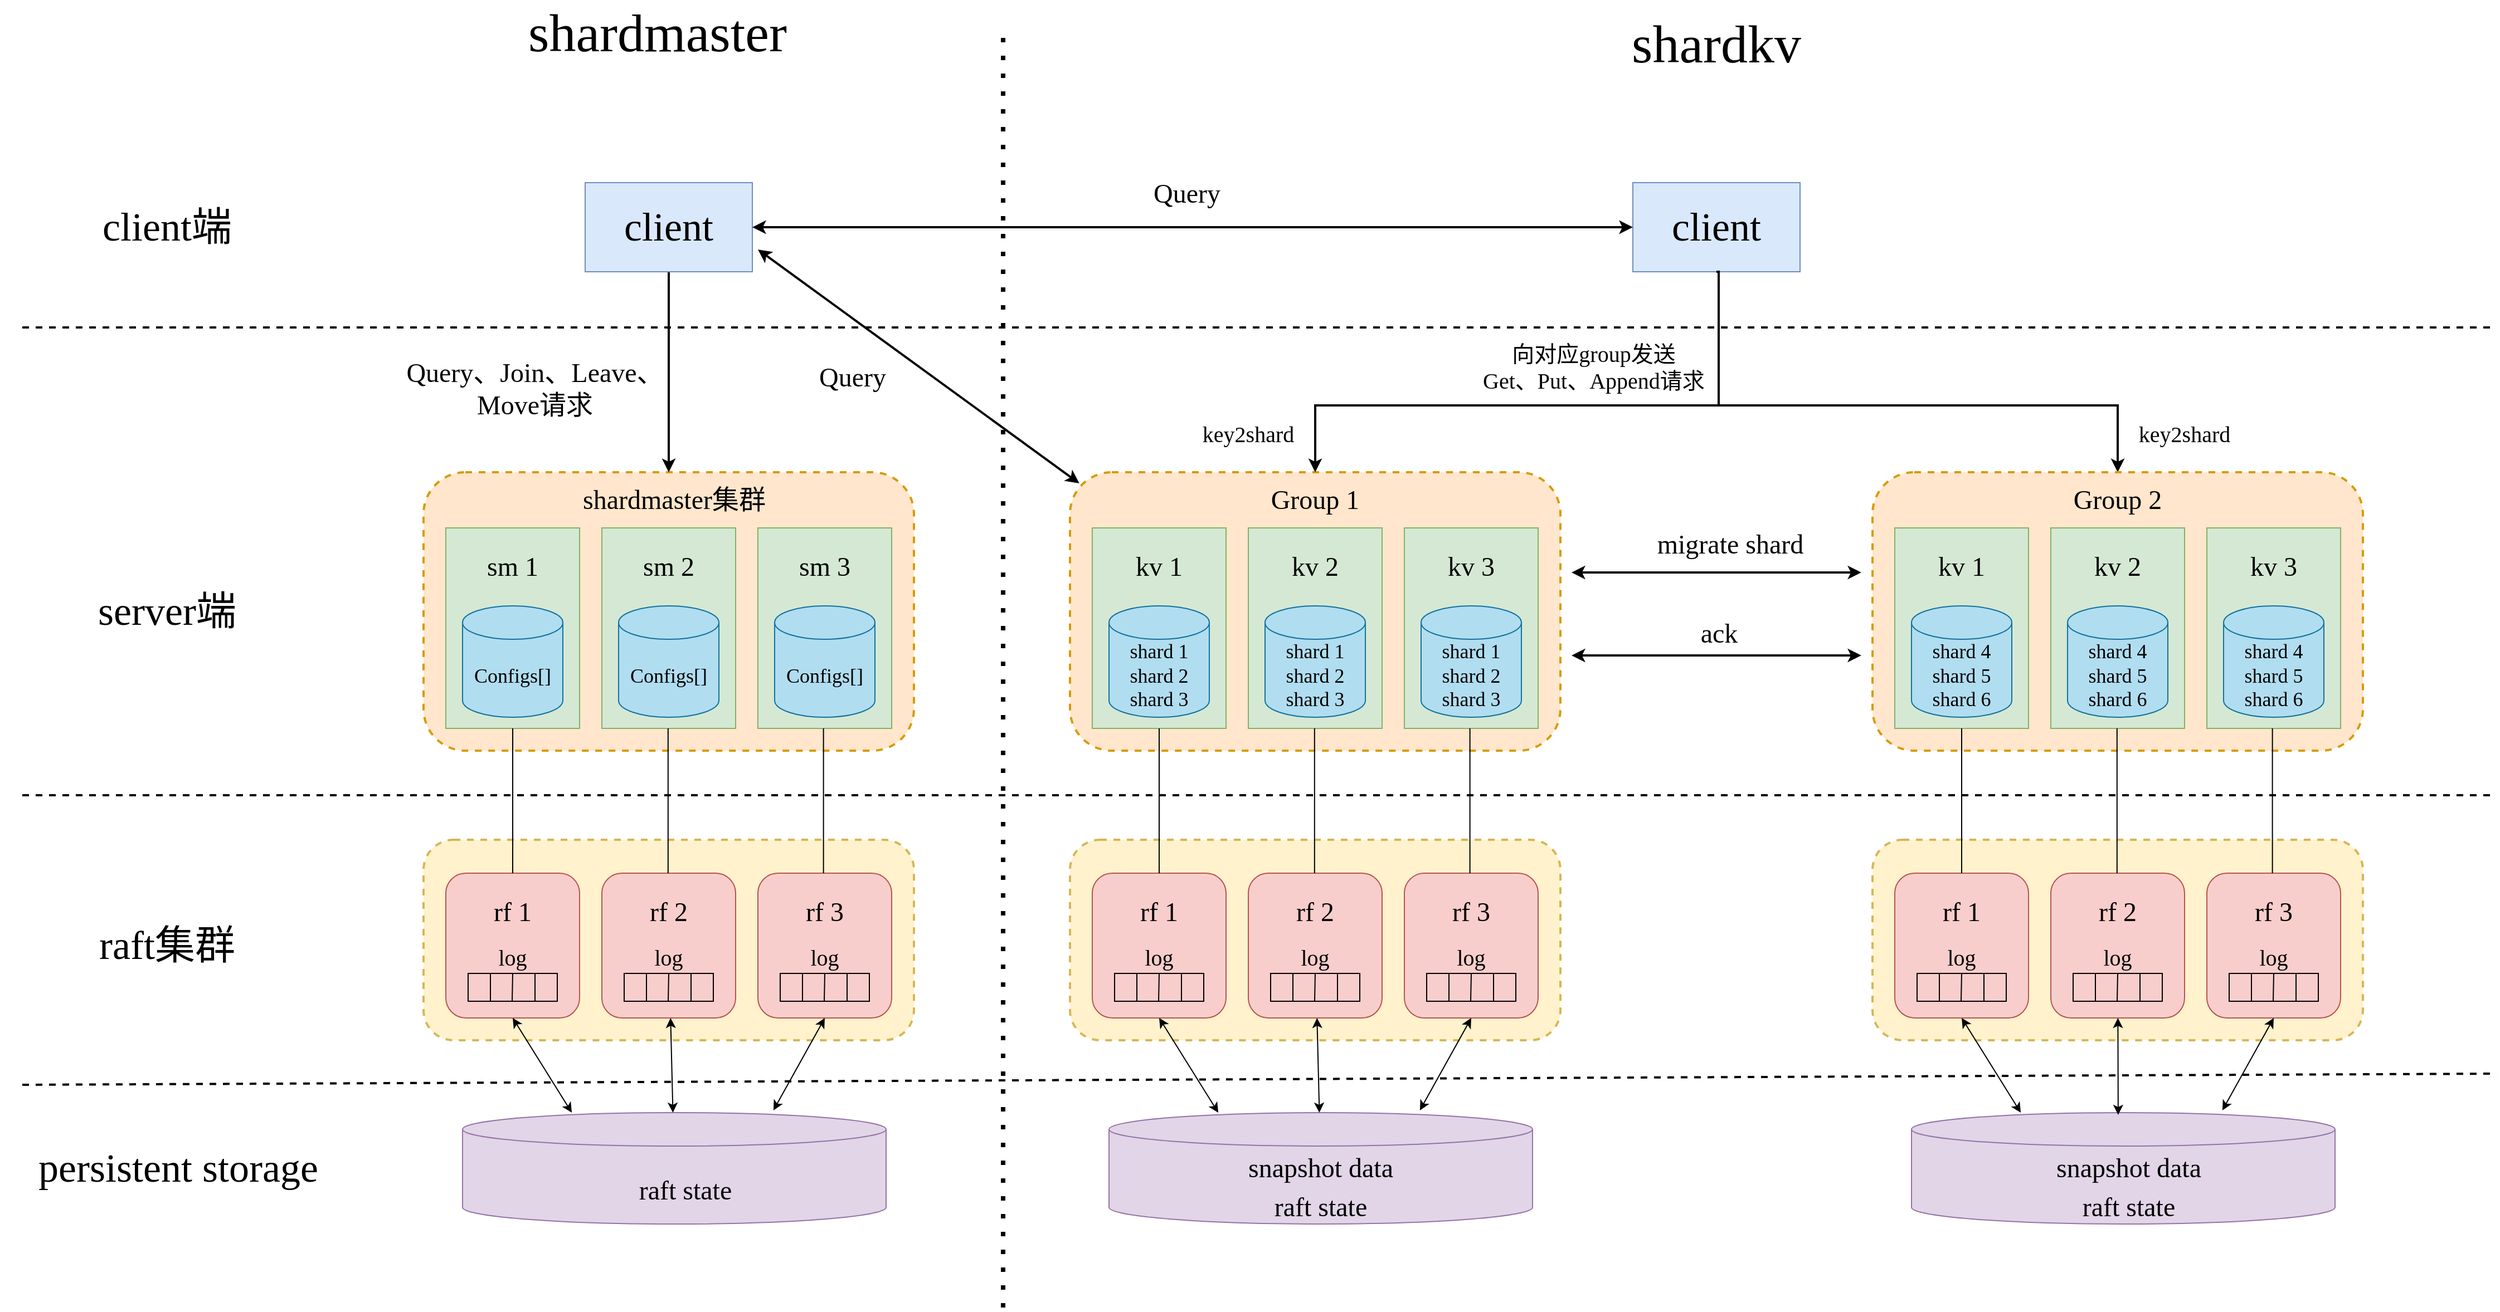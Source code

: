 <mxfile version="22.1.7" type="device">
  <diagram name="第 1 页" id="xr-zIMixerzS3jCf_s-E">
    <mxGraphModel dx="12390" dy="11388" grid="1" gridSize="10" guides="1" tooltips="1" connect="1" arrows="1" fold="1" page="1" pageScale="1" pageWidth="10000" pageHeight="10000" math="0" shadow="0">
      <root>
        <mxCell id="0" />
        <mxCell id="1" parent="0" />
        <mxCell id="4vsqX1kkfNi97HjRYbAg-137" value="" style="rounded=1;whiteSpace=wrap;html=1;fillColor=#fff2cc;strokeColor=#d6b656;dashed=1;strokeWidth=2;" vertex="1" parent="1">
          <mxGeometry x="1000" y="610" width="440" height="180" as="geometry" />
        </mxCell>
        <mxCell id="4vsqX1kkfNi97HjRYbAg-136" value="" style="rounded=1;whiteSpace=wrap;html=1;fillColor=#fff2cc;strokeColor=#d6b656;dashed=1;strokeWidth=2;" vertex="1" parent="1">
          <mxGeometry x="280" y="610" width="440" height="180" as="geometry" />
        </mxCell>
        <mxCell id="4vsqX1kkfNi97HjRYbAg-180" value="" style="rounded=1;whiteSpace=wrap;html=1;fillColor=#fff2cc;strokeColor=#d6b656;dashed=1;strokeWidth=2;" vertex="1" parent="1">
          <mxGeometry x="-300" y="610" width="440" height="180" as="geometry" />
        </mxCell>
        <mxCell id="4vsqX1kkfNi97HjRYbAg-64" value="" style="rounded=1;whiteSpace=wrap;html=1;fillColor=#f8cecc;strokeColor=#b85450;" vertex="1" parent="1">
          <mxGeometry x="300" y="640" width="120" height="130" as="geometry" />
        </mxCell>
        <mxCell id="4vsqX1kkfNi97HjRYbAg-13" value="" style="rounded=1;whiteSpace=wrap;html=1;fillColor=#ffe6cc;strokeColor=#d79b00;dashed=1;strokeWidth=2;" vertex="1" parent="1">
          <mxGeometry x="280" y="280" width="440" height="250" as="geometry" />
        </mxCell>
        <mxCell id="4vsqX1kkfNi97HjRYbAg-48" style="edgeStyle=orthogonalEdgeStyle;rounded=0;orthogonalLoop=1;jettySize=auto;html=1;exitX=0.5;exitY=1;exitDx=0;exitDy=0;entryX=0.5;entryY=0;entryDx=0;entryDy=0;strokeWidth=2;" edge="1" parent="1" source="4vsqX1kkfNi97HjRYbAg-1" target="4vsqX1kkfNi97HjRYbAg-36">
          <mxGeometry relative="1" as="geometry">
            <Array as="points">
              <mxPoint x="862" y="220" />
              <mxPoint x="1220" y="220" />
            </Array>
          </mxGeometry>
        </mxCell>
        <mxCell id="4vsqX1kkfNi97HjRYbAg-1" value="&lt;font style=&quot;font-size: 36px;&quot; face=&quot;Comic Sans MS&quot;&gt;client&lt;/font&gt;" style="rounded=0;whiteSpace=wrap;html=1;fillColor=#dae8fc;strokeColor=#6c8ebf;" vertex="1" parent="1">
          <mxGeometry x="785" y="20" width="150" height="80" as="geometry" />
        </mxCell>
        <mxCell id="4vsqX1kkfNi97HjRYbAg-2" value="" style="rounded=0;whiteSpace=wrap;html=1;fillColor=#d5e8d4;strokeColor=#82b366;" vertex="1" parent="1">
          <mxGeometry x="300" y="330" width="120" height="180" as="geometry" />
        </mxCell>
        <mxCell id="4vsqX1kkfNi97HjRYbAg-3" value="&lt;font style=&quot;font-size: 24px;&quot; face=&quot;Comic Sans MS&quot;&gt;Group 1&lt;/font&gt;" style="text;html=1;strokeColor=none;fillColor=none;align=center;verticalAlign=middle;whiteSpace=wrap;rounded=0;" vertex="1" parent="1">
          <mxGeometry x="450" y="290" width="100" height="30" as="geometry" />
        </mxCell>
        <mxCell id="4vsqX1kkfNi97HjRYbAg-4" value="&lt;font style=&quot;font-size: 24px;&quot; face=&quot;Comic Sans MS&quot;&gt;kv 1&lt;/font&gt;" style="text;html=1;strokeColor=none;fillColor=none;align=center;verticalAlign=middle;whiteSpace=wrap;rounded=0;" vertex="1" parent="1">
          <mxGeometry x="320" y="350" width="80" height="30" as="geometry" />
        </mxCell>
        <mxCell id="4vsqX1kkfNi97HjRYbAg-6" value="&lt;font style=&quot;font-size: 18px;&quot; face=&quot;Comic Sans MS&quot;&gt;shard 1&lt;br&gt;shard 2&lt;br&gt;shard 3&lt;/font&gt;" style="shape=cylinder3;whiteSpace=wrap;html=1;boundedLbl=1;backgroundOutline=1;size=15;fillColor=#b1ddf0;strokeColor=#10739e;" vertex="1" parent="1">
          <mxGeometry x="315" y="400" width="90" height="100" as="geometry" />
        </mxCell>
        <mxCell id="4vsqX1kkfNi97HjRYbAg-7" value="" style="rounded=0;whiteSpace=wrap;html=1;fillColor=#d5e8d4;strokeColor=#82b366;" vertex="1" parent="1">
          <mxGeometry x="440" y="330" width="120" height="180" as="geometry" />
        </mxCell>
        <mxCell id="4vsqX1kkfNi97HjRYbAg-8" value="&lt;font style=&quot;font-size: 24px;&quot; face=&quot;Comic Sans MS&quot;&gt;kv 2&lt;/font&gt;" style="text;html=1;strokeColor=none;fillColor=none;align=center;verticalAlign=middle;whiteSpace=wrap;rounded=0;" vertex="1" parent="1">
          <mxGeometry x="460" y="350" width="80" height="30" as="geometry" />
        </mxCell>
        <mxCell id="4vsqX1kkfNi97HjRYbAg-9" value="&lt;font style=&quot;font-size: 18px;&quot; face=&quot;Comic Sans MS&quot;&gt;shard 1&lt;br&gt;shard 2&lt;br&gt;shard 3&lt;/font&gt;" style="shape=cylinder3;whiteSpace=wrap;html=1;boundedLbl=1;backgroundOutline=1;size=15;fillColor=#b1ddf0;strokeColor=#10739e;" vertex="1" parent="1">
          <mxGeometry x="455" y="400" width="90" height="100" as="geometry" />
        </mxCell>
        <mxCell id="4vsqX1kkfNi97HjRYbAg-10" value="" style="rounded=0;whiteSpace=wrap;html=1;fillColor=#d5e8d4;strokeColor=#82b366;" vertex="1" parent="1">
          <mxGeometry x="580" y="330" width="120" height="180" as="geometry" />
        </mxCell>
        <mxCell id="4vsqX1kkfNi97HjRYbAg-11" value="&lt;font style=&quot;font-size: 24px;&quot; face=&quot;Comic Sans MS&quot;&gt;kv 3&lt;/font&gt;" style="text;html=1;strokeColor=none;fillColor=none;align=center;verticalAlign=middle;whiteSpace=wrap;rounded=0;" vertex="1" parent="1">
          <mxGeometry x="600" y="350" width="80" height="30" as="geometry" />
        </mxCell>
        <mxCell id="4vsqX1kkfNi97HjRYbAg-12" value="&lt;font style=&quot;font-size: 18px;&quot; face=&quot;Comic Sans MS&quot;&gt;shard 1&lt;br&gt;shard 2&lt;br&gt;shard 3&lt;/font&gt;" style="shape=cylinder3;whiteSpace=wrap;html=1;boundedLbl=1;backgroundOutline=1;size=15;fillColor=#b1ddf0;strokeColor=#10739e;" vertex="1" parent="1">
          <mxGeometry x="595" y="400" width="90" height="100" as="geometry" />
        </mxCell>
        <mxCell id="4vsqX1kkfNi97HjRYbAg-36" value="" style="rounded=1;whiteSpace=wrap;html=1;fillColor=#ffe6cc;strokeWidth=2;dashed=1;strokeColor=#d79b00;" vertex="1" parent="1">
          <mxGeometry x="1000" y="280" width="440" height="250" as="geometry" />
        </mxCell>
        <mxCell id="4vsqX1kkfNi97HjRYbAg-37" value="" style="rounded=0;whiteSpace=wrap;html=1;fillColor=#d5e8d4;strokeColor=#82b366;" vertex="1" parent="1">
          <mxGeometry x="1020" y="330" width="120" height="180" as="geometry" />
        </mxCell>
        <mxCell id="4vsqX1kkfNi97HjRYbAg-38" value="&lt;font style=&quot;font-size: 24px;&quot; face=&quot;Comic Sans MS&quot;&gt;Group 2&lt;/font&gt;" style="text;html=1;strokeColor=none;fillColor=none;align=center;verticalAlign=middle;whiteSpace=wrap;rounded=0;" vertex="1" parent="1">
          <mxGeometry x="1175" y="290" width="90" height="30" as="geometry" />
        </mxCell>
        <mxCell id="4vsqX1kkfNi97HjRYbAg-39" value="&lt;font style=&quot;font-size: 24px;&quot; face=&quot;Comic Sans MS&quot;&gt;kv 1&lt;/font&gt;" style="text;html=1;strokeColor=none;fillColor=none;align=center;verticalAlign=middle;whiteSpace=wrap;rounded=0;" vertex="1" parent="1">
          <mxGeometry x="1040" y="350" width="80" height="30" as="geometry" />
        </mxCell>
        <mxCell id="4vsqX1kkfNi97HjRYbAg-40" value="&lt;font style=&quot;font-size: 18px;&quot; face=&quot;Comic Sans MS&quot;&gt;shard 4&lt;br&gt;shard 5&lt;br&gt;shard 6&lt;/font&gt;" style="shape=cylinder3;whiteSpace=wrap;html=1;boundedLbl=1;backgroundOutline=1;size=15;fillColor=#b1ddf0;strokeColor=#10739e;" vertex="1" parent="1">
          <mxGeometry x="1035" y="400" width="90" height="100" as="geometry" />
        </mxCell>
        <mxCell id="4vsqX1kkfNi97HjRYbAg-41" value="" style="rounded=0;whiteSpace=wrap;html=1;fillColor=#d5e8d4;strokeColor=#82b366;" vertex="1" parent="1">
          <mxGeometry x="1160" y="330" width="120" height="180" as="geometry" />
        </mxCell>
        <mxCell id="4vsqX1kkfNi97HjRYbAg-42" value="&lt;font style=&quot;font-size: 24px;&quot; face=&quot;Comic Sans MS&quot;&gt;kv 2&lt;/font&gt;" style="text;html=1;strokeColor=none;fillColor=none;align=center;verticalAlign=middle;whiteSpace=wrap;rounded=0;" vertex="1" parent="1">
          <mxGeometry x="1180" y="350" width="80" height="30" as="geometry" />
        </mxCell>
        <mxCell id="4vsqX1kkfNi97HjRYbAg-43" value="&lt;font style=&quot;font-size: 18px;&quot; face=&quot;Comic Sans MS&quot;&gt;shard 4&lt;br&gt;shard 5&lt;br&gt;shard 6&lt;/font&gt;" style="shape=cylinder3;whiteSpace=wrap;html=1;boundedLbl=1;backgroundOutline=1;size=15;fillColor=#b1ddf0;strokeColor=#10739e;" vertex="1" parent="1">
          <mxGeometry x="1175" y="400" width="90" height="100" as="geometry" />
        </mxCell>
        <mxCell id="4vsqX1kkfNi97HjRYbAg-44" value="" style="rounded=0;whiteSpace=wrap;html=1;fillColor=#d5e8d4;strokeColor=#82b366;" vertex="1" parent="1">
          <mxGeometry x="1300" y="330" width="120" height="180" as="geometry" />
        </mxCell>
        <mxCell id="4vsqX1kkfNi97HjRYbAg-45" value="&lt;font style=&quot;font-size: 24px;&quot; face=&quot;Comic Sans MS&quot;&gt;kv 3&lt;/font&gt;" style="text;html=1;strokeColor=none;fillColor=none;align=center;verticalAlign=middle;whiteSpace=wrap;rounded=0;" vertex="1" parent="1">
          <mxGeometry x="1320" y="350" width="80" height="30" as="geometry" />
        </mxCell>
        <mxCell id="4vsqX1kkfNi97HjRYbAg-46" value="&lt;font style=&quot;font-size: 18px;&quot; face=&quot;Comic Sans MS&quot;&gt;shard 4&lt;br&gt;shard 5&lt;br&gt;shard 6&lt;/font&gt;" style="shape=cylinder3;whiteSpace=wrap;html=1;boundedLbl=1;backgroundOutline=1;size=15;fillColor=#b1ddf0;strokeColor=#10739e;" vertex="1" parent="1">
          <mxGeometry x="1315" y="400" width="90" height="100" as="geometry" />
        </mxCell>
        <mxCell id="4vsqX1kkfNi97HjRYbAg-47" value="" style="endArrow=classic;html=1;rounded=0;strokeWidth=2;exitX=0.5;exitY=1;exitDx=0;exitDy=0;entryX=0.5;entryY=0;entryDx=0;entryDy=0;edgeStyle=orthogonalEdgeStyle;" edge="1" parent="1" source="4vsqX1kkfNi97HjRYbAg-1" target="4vsqX1kkfNi97HjRYbAg-13">
          <mxGeometry width="50" height="50" relative="1" as="geometry">
            <mxPoint x="400" y="50" as="sourcePoint" />
            <mxPoint x="450" as="targetPoint" />
            <Array as="points">
              <mxPoint x="862" y="220" />
              <mxPoint x="500" y="220" />
            </Array>
          </mxGeometry>
        </mxCell>
        <mxCell id="4vsqX1kkfNi97HjRYbAg-49" value="&lt;font style=&quot;font-size: 20px;&quot; face=&quot;Comic Sans MS&quot;&gt;key2shard&lt;/font&gt;" style="text;html=1;strokeColor=none;fillColor=none;align=center;verticalAlign=middle;whiteSpace=wrap;rounded=0;" vertex="1" parent="1">
          <mxGeometry x="400" y="230" width="80" height="30" as="geometry" />
        </mxCell>
        <mxCell id="4vsqX1kkfNi97HjRYbAg-50" value="&lt;font style=&quot;font-size: 20px;&quot; face=&quot;Comic Sans MS&quot;&gt;key2shard&lt;/font&gt;" style="text;html=1;strokeColor=none;fillColor=none;align=center;verticalAlign=middle;whiteSpace=wrap;rounded=0;" vertex="1" parent="1">
          <mxGeometry x="1240" y="230" width="80" height="30" as="geometry" />
        </mxCell>
        <mxCell id="4vsqX1kkfNi97HjRYbAg-51" value="&lt;font face=&quot;Comic Sans MS&quot;&gt;&lt;span style=&quot;font-size: 20px;&quot;&gt;向对应group发送&lt;br&gt;Get、Put、Append请求&lt;/span&gt;&lt;/font&gt;" style="text;html=1;strokeColor=none;fillColor=none;align=center;verticalAlign=middle;whiteSpace=wrap;rounded=0;" vertex="1" parent="1">
          <mxGeometry x="640" y="170" width="220" height="30" as="geometry" />
        </mxCell>
        <mxCell id="4vsqX1kkfNi97HjRYbAg-52" value="" style="endArrow=classic;startArrow=classic;html=1;rounded=0;strokeWidth=2;" edge="1" parent="1">
          <mxGeometry width="50" height="50" relative="1" as="geometry">
            <mxPoint x="730" y="370" as="sourcePoint" />
            <mxPoint x="990" y="370" as="targetPoint" />
          </mxGeometry>
        </mxCell>
        <mxCell id="4vsqX1kkfNi97HjRYbAg-53" value="" style="endArrow=classic;startArrow=classic;html=1;rounded=0;strokeWidth=2;" edge="1" parent="1">
          <mxGeometry width="50" height="50" relative="1" as="geometry">
            <mxPoint x="730" y="444.5" as="sourcePoint" />
            <mxPoint x="990" y="444.5" as="targetPoint" />
          </mxGeometry>
        </mxCell>
        <mxCell id="4vsqX1kkfNi97HjRYbAg-55" value="&lt;font style=&quot;font-size: 24px;&quot; face=&quot;Comic Sans MS&quot;&gt;migrate shard&lt;/font&gt;" style="text;html=1;strokeColor=none;fillColor=none;align=center;verticalAlign=middle;whiteSpace=wrap;rounded=0;" vertex="1" parent="1">
          <mxGeometry x="790" y="330" width="165" height="30" as="geometry" />
        </mxCell>
        <mxCell id="4vsqX1kkfNi97HjRYbAg-56" value="&lt;font style=&quot;font-size: 24px;&quot; face=&quot;Comic Sans MS&quot;&gt;ack&lt;/font&gt;" style="text;html=1;strokeColor=none;fillColor=none;align=center;verticalAlign=middle;whiteSpace=wrap;rounded=0;" vertex="1" parent="1">
          <mxGeometry x="790" y="410" width="145" height="30" as="geometry" />
        </mxCell>
        <mxCell id="4vsqX1kkfNi97HjRYbAg-58" value="" style="endArrow=none;dashed=1;html=1;rounded=0;strokeWidth=2;" edge="1" parent="1">
          <mxGeometry width="50" height="50" relative="1" as="geometry">
            <mxPoint x="-660" y="570" as="sourcePoint" />
            <mxPoint x="1560" y="570" as="targetPoint" />
          </mxGeometry>
        </mxCell>
        <mxCell id="4vsqX1kkfNi97HjRYbAg-59" value="" style="endArrow=none;html=1;rounded=0;entryX=0.5;entryY=1;entryDx=0;entryDy=0;exitX=0.5;exitY=0;exitDx=0;exitDy=0;" edge="1" parent="1" source="4vsqX1kkfNi97HjRYbAg-64" target="4vsqX1kkfNi97HjRYbAg-2">
          <mxGeometry width="50" height="50" relative="1" as="geometry">
            <mxPoint x="360" y="640" as="sourcePoint" />
            <mxPoint x="500" y="820" as="targetPoint" />
          </mxGeometry>
        </mxCell>
        <mxCell id="4vsqX1kkfNi97HjRYbAg-61" value="&lt;font style=&quot;font-size: 24px;&quot; face=&quot;Comic Sans MS&quot;&gt;rf 1&lt;/font&gt;" style="text;html=1;strokeColor=none;fillColor=none;align=center;verticalAlign=middle;whiteSpace=wrap;rounded=0;" vertex="1" parent="1">
          <mxGeometry x="320" y="660" width="80" height="30" as="geometry" />
        </mxCell>
        <mxCell id="4vsqX1kkfNi97HjRYbAg-62" value="" style="shape=cylinder3;whiteSpace=wrap;html=1;boundedLbl=1;backgroundOutline=1;size=15;fillColor=#e1d5e7;strokeColor=#9673a6;" vertex="1" parent="1">
          <mxGeometry x="315" y="855" width="380" height="100" as="geometry" />
        </mxCell>
        <mxCell id="4vsqX1kkfNi97HjRYbAg-66" value="" style="rounded=0;whiteSpace=wrap;html=1;fillColor=none;" vertex="1" parent="1">
          <mxGeometry x="320" y="730" width="80" height="25" as="geometry" />
        </mxCell>
        <mxCell id="4vsqX1kkfNi97HjRYbAg-67" value="" style="rounded=1;whiteSpace=wrap;html=1;fillColor=#f8cecc;strokeColor=#b85450;" vertex="1" parent="1">
          <mxGeometry x="440" y="640" width="120" height="130" as="geometry" />
        </mxCell>
        <mxCell id="4vsqX1kkfNi97HjRYbAg-68" value="&lt;font style=&quot;font-size: 24px;&quot; face=&quot;Comic Sans MS&quot;&gt;rf 2&lt;/font&gt;" style="text;html=1;strokeColor=none;fillColor=none;align=center;verticalAlign=middle;whiteSpace=wrap;rounded=0;" vertex="1" parent="1">
          <mxGeometry x="460" y="660" width="80" height="30" as="geometry" />
        </mxCell>
        <mxCell id="4vsqX1kkfNi97HjRYbAg-70" value="" style="rounded=1;whiteSpace=wrap;html=1;fillColor=#f8cecc;strokeColor=#b85450;" vertex="1" parent="1">
          <mxGeometry x="580" y="640" width="120" height="130" as="geometry" />
        </mxCell>
        <mxCell id="4vsqX1kkfNi97HjRYbAg-71" value="&lt;font style=&quot;font-size: 24px;&quot; face=&quot;Comic Sans MS&quot;&gt;rf 3&lt;/font&gt;" style="text;html=1;strokeColor=none;fillColor=none;align=center;verticalAlign=middle;whiteSpace=wrap;rounded=0;" vertex="1" parent="1">
          <mxGeometry x="600" y="660" width="80" height="30" as="geometry" />
        </mxCell>
        <mxCell id="4vsqX1kkfNi97HjRYbAg-77" value="" style="endArrow=none;html=1;rounded=0;entryX=0.5;entryY=1;entryDx=0;entryDy=0;exitX=0.5;exitY=0;exitDx=0;exitDy=0;" edge="1" parent="1">
          <mxGeometry width="50" height="50" relative="1" as="geometry">
            <mxPoint x="499.41" y="640" as="sourcePoint" />
            <mxPoint x="499.41" y="510" as="targetPoint" />
          </mxGeometry>
        </mxCell>
        <mxCell id="4vsqX1kkfNi97HjRYbAg-78" value="" style="endArrow=none;html=1;rounded=0;entryX=0.5;entryY=1;entryDx=0;entryDy=0;exitX=0.5;exitY=0;exitDx=0;exitDy=0;" edge="1" parent="1">
          <mxGeometry width="50" height="50" relative="1" as="geometry">
            <mxPoint x="638.82" y="640" as="sourcePoint" />
            <mxPoint x="638.82" y="510" as="targetPoint" />
          </mxGeometry>
        </mxCell>
        <mxCell id="4vsqX1kkfNi97HjRYbAg-79" value="" style="endArrow=none;html=1;rounded=0;entryX=0.25;entryY=0;entryDx=0;entryDy=0;exitX=0.25;exitY=1;exitDx=0;exitDy=0;" edge="1" parent="1" source="4vsqX1kkfNi97HjRYbAg-66" target="4vsqX1kkfNi97HjRYbAg-66">
          <mxGeometry width="50" height="50" relative="1" as="geometry">
            <mxPoint x="170" y="730" as="sourcePoint" />
            <mxPoint x="220" y="680" as="targetPoint" />
          </mxGeometry>
        </mxCell>
        <mxCell id="4vsqX1kkfNi97HjRYbAg-80" value="" style="endArrow=none;html=1;rounded=0;exitX=0.25;exitY=1;exitDx=0;exitDy=0;" edge="1" parent="1">
          <mxGeometry width="50" height="50" relative="1" as="geometry">
            <mxPoint x="359.5" y="755" as="sourcePoint" />
            <mxPoint x="360" y="730" as="targetPoint" />
          </mxGeometry>
        </mxCell>
        <mxCell id="4vsqX1kkfNi97HjRYbAg-81" value="" style="endArrow=none;html=1;rounded=0;entryX=0.75;entryY=0;entryDx=0;entryDy=0;exitX=0.75;exitY=1;exitDx=0;exitDy=0;" edge="1" parent="1" source="4vsqX1kkfNi97HjRYbAg-66" target="4vsqX1kkfNi97HjRYbAg-66">
          <mxGeometry width="50" height="50" relative="1" as="geometry">
            <mxPoint x="360" y="775" as="sourcePoint" />
            <mxPoint x="360" y="725" as="targetPoint" />
          </mxGeometry>
        </mxCell>
        <mxCell id="4vsqX1kkfNi97HjRYbAg-86" value="&lt;font style=&quot;font-size: 20px;&quot; face=&quot;Comic Sans MS&quot;&gt;log&lt;/font&gt;" style="text;html=1;strokeColor=none;fillColor=none;align=center;verticalAlign=middle;whiteSpace=wrap;rounded=0;" vertex="1" parent="1">
          <mxGeometry x="320" y="700" width="80" height="30" as="geometry" />
        </mxCell>
        <mxCell id="4vsqX1kkfNi97HjRYbAg-87" value="" style="rounded=0;whiteSpace=wrap;html=1;fillColor=none;" vertex="1" parent="1">
          <mxGeometry x="460" y="730" width="80" height="25" as="geometry" />
        </mxCell>
        <mxCell id="4vsqX1kkfNi97HjRYbAg-88" value="" style="endArrow=none;html=1;rounded=0;entryX=0.25;entryY=0;entryDx=0;entryDy=0;exitX=0.25;exitY=1;exitDx=0;exitDy=0;" edge="1" parent="1" source="4vsqX1kkfNi97HjRYbAg-87" target="4vsqX1kkfNi97HjRYbAg-87">
          <mxGeometry width="50" height="50" relative="1" as="geometry">
            <mxPoint x="310" y="730" as="sourcePoint" />
            <mxPoint x="360" y="680" as="targetPoint" />
          </mxGeometry>
        </mxCell>
        <mxCell id="4vsqX1kkfNi97HjRYbAg-89" value="" style="endArrow=none;html=1;rounded=0;exitX=0.25;exitY=1;exitDx=0;exitDy=0;" edge="1" parent="1">
          <mxGeometry width="50" height="50" relative="1" as="geometry">
            <mxPoint x="499.5" y="755" as="sourcePoint" />
            <mxPoint x="500" y="730" as="targetPoint" />
          </mxGeometry>
        </mxCell>
        <mxCell id="4vsqX1kkfNi97HjRYbAg-90" value="" style="endArrow=none;html=1;rounded=0;entryX=0.75;entryY=0;entryDx=0;entryDy=0;exitX=0.75;exitY=1;exitDx=0;exitDy=0;" edge="1" parent="1" source="4vsqX1kkfNi97HjRYbAg-87" target="4vsqX1kkfNi97HjRYbAg-87">
          <mxGeometry width="50" height="50" relative="1" as="geometry">
            <mxPoint x="500" y="775" as="sourcePoint" />
            <mxPoint x="500" y="725" as="targetPoint" />
          </mxGeometry>
        </mxCell>
        <mxCell id="4vsqX1kkfNi97HjRYbAg-91" value="&lt;font style=&quot;font-size: 20px;&quot; face=&quot;Comic Sans MS&quot;&gt;log&lt;/font&gt;" style="text;html=1;strokeColor=none;fillColor=none;align=center;verticalAlign=middle;whiteSpace=wrap;rounded=0;" vertex="1" parent="1">
          <mxGeometry x="460" y="700" width="80" height="30" as="geometry" />
        </mxCell>
        <mxCell id="4vsqX1kkfNi97HjRYbAg-92" value="" style="rounded=0;whiteSpace=wrap;html=1;fillColor=none;" vertex="1" parent="1">
          <mxGeometry x="600" y="730" width="80" height="25" as="geometry" />
        </mxCell>
        <mxCell id="4vsqX1kkfNi97HjRYbAg-93" value="" style="endArrow=none;html=1;rounded=0;entryX=0.25;entryY=0;entryDx=0;entryDy=0;exitX=0.25;exitY=1;exitDx=0;exitDy=0;" edge="1" parent="1" source="4vsqX1kkfNi97HjRYbAg-92" target="4vsqX1kkfNi97HjRYbAg-92">
          <mxGeometry width="50" height="50" relative="1" as="geometry">
            <mxPoint x="450" y="730" as="sourcePoint" />
            <mxPoint x="500" y="680" as="targetPoint" />
          </mxGeometry>
        </mxCell>
        <mxCell id="4vsqX1kkfNi97HjRYbAg-94" value="" style="endArrow=none;html=1;rounded=0;exitX=0.25;exitY=1;exitDx=0;exitDy=0;" edge="1" parent="1">
          <mxGeometry width="50" height="50" relative="1" as="geometry">
            <mxPoint x="639.5" y="755" as="sourcePoint" />
            <mxPoint x="640" y="730" as="targetPoint" />
          </mxGeometry>
        </mxCell>
        <mxCell id="4vsqX1kkfNi97HjRYbAg-95" value="" style="endArrow=none;html=1;rounded=0;entryX=0.75;entryY=0;entryDx=0;entryDy=0;exitX=0.75;exitY=1;exitDx=0;exitDy=0;" edge="1" parent="1" source="4vsqX1kkfNi97HjRYbAg-92" target="4vsqX1kkfNi97HjRYbAg-92">
          <mxGeometry width="50" height="50" relative="1" as="geometry">
            <mxPoint x="640" y="775" as="sourcePoint" />
            <mxPoint x="640" y="725" as="targetPoint" />
          </mxGeometry>
        </mxCell>
        <mxCell id="4vsqX1kkfNi97HjRYbAg-96" value="&lt;font style=&quot;font-size: 20px;&quot; face=&quot;Comic Sans MS&quot;&gt;log&lt;/font&gt;" style="text;html=1;strokeColor=none;fillColor=none;align=center;verticalAlign=middle;whiteSpace=wrap;rounded=0;" vertex="1" parent="1">
          <mxGeometry x="600" y="700" width="80" height="30" as="geometry" />
        </mxCell>
        <mxCell id="4vsqX1kkfNi97HjRYbAg-97" value="&lt;font face=&quot;Comic Sans MS&quot;&gt;&lt;span style=&quot;font-size: 24px;&quot;&gt;snapshot data&lt;/span&gt;&lt;/font&gt;" style="text;html=1;strokeColor=none;fillColor=none;align=center;verticalAlign=middle;whiteSpace=wrap;rounded=0;" vertex="1" parent="1">
          <mxGeometry x="425" y="890" width="160" height="30" as="geometry" />
        </mxCell>
        <mxCell id="4vsqX1kkfNi97HjRYbAg-98" value="&lt;font face=&quot;Comic Sans MS&quot;&gt;&lt;span style=&quot;font-size: 24px;&quot;&gt;raft state&lt;br&gt;&lt;/span&gt;&lt;/font&gt;" style="text;html=1;strokeColor=none;fillColor=none;align=center;verticalAlign=middle;whiteSpace=wrap;rounded=0;" vertex="1" parent="1">
          <mxGeometry x="425" y="925" width="160" height="30" as="geometry" />
        </mxCell>
        <mxCell id="4vsqX1kkfNi97HjRYbAg-99" value="" style="endArrow=classic;startArrow=classic;html=1;rounded=0;exitX=0.258;exitY=0;exitDx=0;exitDy=0;exitPerimeter=0;entryX=0.5;entryY=1;entryDx=0;entryDy=0;" edge="1" parent="1" source="4vsqX1kkfNi97HjRYbAg-62" target="4vsqX1kkfNi97HjRYbAg-64">
          <mxGeometry width="50" height="50" relative="1" as="geometry">
            <mxPoint x="220" y="870" as="sourcePoint" />
            <mxPoint x="270" y="820" as="targetPoint" />
          </mxGeometry>
        </mxCell>
        <mxCell id="4vsqX1kkfNi97HjRYbAg-100" value="" style="endArrow=classic;startArrow=classic;html=1;rounded=0;" edge="1" parent="1" source="4vsqX1kkfNi97HjRYbAg-67" target="4vsqX1kkfNi97HjRYbAg-62">
          <mxGeometry width="50" height="50" relative="1" as="geometry">
            <mxPoint x="500" y="820" as="sourcePoint" />
            <mxPoint x="500" y="820" as="targetPoint" />
          </mxGeometry>
        </mxCell>
        <mxCell id="4vsqX1kkfNi97HjRYbAg-101" value="" style="endArrow=classic;startArrow=classic;html=1;rounded=0;exitX=0.734;exitY=-0.02;exitDx=0;exitDy=0;exitPerimeter=0;entryX=0.5;entryY=1;entryDx=0;entryDy=0;" edge="1" parent="1" source="4vsqX1kkfNi97HjRYbAg-62" target="4vsqX1kkfNi97HjRYbAg-70">
          <mxGeometry width="50" height="50" relative="1" as="geometry">
            <mxPoint x="730" y="810" as="sourcePoint" />
            <mxPoint x="780" y="760" as="targetPoint" />
          </mxGeometry>
        </mxCell>
        <mxCell id="4vsqX1kkfNi97HjRYbAg-102" value="" style="rounded=1;whiteSpace=wrap;html=1;fillColor=#f8cecc;strokeColor=#b85450;" vertex="1" parent="1">
          <mxGeometry x="1020" y="640" width="120" height="130" as="geometry" />
        </mxCell>
        <mxCell id="4vsqX1kkfNi97HjRYbAg-103" value="" style="endArrow=none;html=1;rounded=0;entryX=0.5;entryY=1;entryDx=0;entryDy=0;exitX=0.5;exitY=0;exitDx=0;exitDy=0;" edge="1" parent="1" source="4vsqX1kkfNi97HjRYbAg-102">
          <mxGeometry width="50" height="50" relative="1" as="geometry">
            <mxPoint x="1080" y="640" as="sourcePoint" />
            <mxPoint x="1080" y="510" as="targetPoint" />
          </mxGeometry>
        </mxCell>
        <mxCell id="4vsqX1kkfNi97HjRYbAg-104" value="&lt;font style=&quot;font-size: 24px;&quot; face=&quot;Comic Sans MS&quot;&gt;rf 1&lt;/font&gt;" style="text;html=1;strokeColor=none;fillColor=none;align=center;verticalAlign=middle;whiteSpace=wrap;rounded=0;" vertex="1" parent="1">
          <mxGeometry x="1040" y="660" width="80" height="30" as="geometry" />
        </mxCell>
        <mxCell id="4vsqX1kkfNi97HjRYbAg-105" value="" style="shape=cylinder3;whiteSpace=wrap;html=1;boundedLbl=1;backgroundOutline=1;size=15;fillColor=#e1d5e7;strokeColor=#9673a6;" vertex="1" parent="1">
          <mxGeometry x="1035" y="855" width="380" height="100" as="geometry" />
        </mxCell>
        <mxCell id="4vsqX1kkfNi97HjRYbAg-106" value="" style="rounded=0;whiteSpace=wrap;html=1;fillColor=none;" vertex="1" parent="1">
          <mxGeometry x="1040" y="730" width="80" height="25" as="geometry" />
        </mxCell>
        <mxCell id="4vsqX1kkfNi97HjRYbAg-107" value="" style="rounded=1;whiteSpace=wrap;html=1;fillColor=#f8cecc;strokeColor=#b85450;" vertex="1" parent="1">
          <mxGeometry x="1160" y="640" width="120" height="130" as="geometry" />
        </mxCell>
        <mxCell id="4vsqX1kkfNi97HjRYbAg-108" value="&lt;font style=&quot;font-size: 24px;&quot; face=&quot;Comic Sans MS&quot;&gt;rf 2&lt;/font&gt;" style="text;html=1;strokeColor=none;fillColor=none;align=center;verticalAlign=middle;whiteSpace=wrap;rounded=0;" vertex="1" parent="1">
          <mxGeometry x="1180" y="660" width="80" height="30" as="geometry" />
        </mxCell>
        <mxCell id="4vsqX1kkfNi97HjRYbAg-109" value="" style="rounded=1;whiteSpace=wrap;html=1;fillColor=#f8cecc;strokeColor=#b85450;" vertex="1" parent="1">
          <mxGeometry x="1300" y="640" width="120" height="130" as="geometry" />
        </mxCell>
        <mxCell id="4vsqX1kkfNi97HjRYbAg-110" value="&lt;font style=&quot;font-size: 24px;&quot; face=&quot;Comic Sans MS&quot;&gt;rf 3&lt;/font&gt;" style="text;html=1;strokeColor=none;fillColor=none;align=center;verticalAlign=middle;whiteSpace=wrap;rounded=0;" vertex="1" parent="1">
          <mxGeometry x="1320" y="660" width="80" height="30" as="geometry" />
        </mxCell>
        <mxCell id="4vsqX1kkfNi97HjRYbAg-111" value="" style="endArrow=none;html=1;rounded=0;entryX=0.5;entryY=1;entryDx=0;entryDy=0;exitX=0.5;exitY=0;exitDx=0;exitDy=0;" edge="1" parent="1">
          <mxGeometry width="50" height="50" relative="1" as="geometry">
            <mxPoint x="1219.41" y="640" as="sourcePoint" />
            <mxPoint x="1219.41" y="510" as="targetPoint" />
          </mxGeometry>
        </mxCell>
        <mxCell id="4vsqX1kkfNi97HjRYbAg-112" value="" style="endArrow=none;html=1;rounded=0;entryX=0.5;entryY=1;entryDx=0;entryDy=0;exitX=0.5;exitY=0;exitDx=0;exitDy=0;" edge="1" parent="1">
          <mxGeometry width="50" height="50" relative="1" as="geometry">
            <mxPoint x="1358.82" y="640" as="sourcePoint" />
            <mxPoint x="1358.82" y="510" as="targetPoint" />
          </mxGeometry>
        </mxCell>
        <mxCell id="4vsqX1kkfNi97HjRYbAg-113" value="" style="endArrow=none;html=1;rounded=0;entryX=0.25;entryY=0;entryDx=0;entryDy=0;exitX=0.25;exitY=1;exitDx=0;exitDy=0;" edge="1" parent="1" source="4vsqX1kkfNi97HjRYbAg-106" target="4vsqX1kkfNi97HjRYbAg-106">
          <mxGeometry width="50" height="50" relative="1" as="geometry">
            <mxPoint x="890" y="730" as="sourcePoint" />
            <mxPoint x="940" y="680" as="targetPoint" />
          </mxGeometry>
        </mxCell>
        <mxCell id="4vsqX1kkfNi97HjRYbAg-114" value="" style="endArrow=none;html=1;rounded=0;exitX=0.25;exitY=1;exitDx=0;exitDy=0;" edge="1" parent="1">
          <mxGeometry width="50" height="50" relative="1" as="geometry">
            <mxPoint x="1079.5" y="755" as="sourcePoint" />
            <mxPoint x="1080" y="730" as="targetPoint" />
          </mxGeometry>
        </mxCell>
        <mxCell id="4vsqX1kkfNi97HjRYbAg-115" value="" style="endArrow=none;html=1;rounded=0;entryX=0.75;entryY=0;entryDx=0;entryDy=0;exitX=0.75;exitY=1;exitDx=0;exitDy=0;" edge="1" parent="1" source="4vsqX1kkfNi97HjRYbAg-106" target="4vsqX1kkfNi97HjRYbAg-106">
          <mxGeometry width="50" height="50" relative="1" as="geometry">
            <mxPoint x="1080" y="775" as="sourcePoint" />
            <mxPoint x="1080" y="725" as="targetPoint" />
          </mxGeometry>
        </mxCell>
        <mxCell id="4vsqX1kkfNi97HjRYbAg-116" value="&lt;font style=&quot;font-size: 20px;&quot; face=&quot;Comic Sans MS&quot;&gt;log&lt;/font&gt;" style="text;html=1;strokeColor=none;fillColor=none;align=center;verticalAlign=middle;whiteSpace=wrap;rounded=0;" vertex="1" parent="1">
          <mxGeometry x="1040" y="700" width="80" height="30" as="geometry" />
        </mxCell>
        <mxCell id="4vsqX1kkfNi97HjRYbAg-117" value="" style="rounded=0;whiteSpace=wrap;html=1;fillColor=none;" vertex="1" parent="1">
          <mxGeometry x="1180" y="730" width="80" height="25" as="geometry" />
        </mxCell>
        <mxCell id="4vsqX1kkfNi97HjRYbAg-118" value="" style="endArrow=none;html=1;rounded=0;entryX=0.25;entryY=0;entryDx=0;entryDy=0;exitX=0.25;exitY=1;exitDx=0;exitDy=0;" edge="1" parent="1" source="4vsqX1kkfNi97HjRYbAg-117" target="4vsqX1kkfNi97HjRYbAg-117">
          <mxGeometry width="50" height="50" relative="1" as="geometry">
            <mxPoint x="1030" y="730" as="sourcePoint" />
            <mxPoint x="1080" y="680" as="targetPoint" />
          </mxGeometry>
        </mxCell>
        <mxCell id="4vsqX1kkfNi97HjRYbAg-119" value="" style="endArrow=none;html=1;rounded=0;exitX=0.25;exitY=1;exitDx=0;exitDy=0;" edge="1" parent="1">
          <mxGeometry width="50" height="50" relative="1" as="geometry">
            <mxPoint x="1219.5" y="755" as="sourcePoint" />
            <mxPoint x="1220" y="730" as="targetPoint" />
          </mxGeometry>
        </mxCell>
        <mxCell id="4vsqX1kkfNi97HjRYbAg-120" value="" style="endArrow=none;html=1;rounded=0;entryX=0.75;entryY=0;entryDx=0;entryDy=0;exitX=0.75;exitY=1;exitDx=0;exitDy=0;" edge="1" parent="1" source="4vsqX1kkfNi97HjRYbAg-117" target="4vsqX1kkfNi97HjRYbAg-117">
          <mxGeometry width="50" height="50" relative="1" as="geometry">
            <mxPoint x="1220" y="775" as="sourcePoint" />
            <mxPoint x="1220" y="725" as="targetPoint" />
          </mxGeometry>
        </mxCell>
        <mxCell id="4vsqX1kkfNi97HjRYbAg-121" value="&lt;font style=&quot;font-size: 20px;&quot; face=&quot;Comic Sans MS&quot;&gt;log&lt;/font&gt;" style="text;html=1;strokeColor=none;fillColor=none;align=center;verticalAlign=middle;whiteSpace=wrap;rounded=0;" vertex="1" parent="1">
          <mxGeometry x="1180" y="700" width="80" height="30" as="geometry" />
        </mxCell>
        <mxCell id="4vsqX1kkfNi97HjRYbAg-122" value="" style="rounded=0;whiteSpace=wrap;html=1;fillColor=none;" vertex="1" parent="1">
          <mxGeometry x="1320" y="730" width="80" height="25" as="geometry" />
        </mxCell>
        <mxCell id="4vsqX1kkfNi97HjRYbAg-123" value="" style="endArrow=none;html=1;rounded=0;entryX=0.25;entryY=0;entryDx=0;entryDy=0;exitX=0.25;exitY=1;exitDx=0;exitDy=0;" edge="1" parent="1" source="4vsqX1kkfNi97HjRYbAg-122" target="4vsqX1kkfNi97HjRYbAg-122">
          <mxGeometry width="50" height="50" relative="1" as="geometry">
            <mxPoint x="1170" y="730" as="sourcePoint" />
            <mxPoint x="1220" y="680" as="targetPoint" />
          </mxGeometry>
        </mxCell>
        <mxCell id="4vsqX1kkfNi97HjRYbAg-124" value="" style="endArrow=none;html=1;rounded=0;exitX=0.25;exitY=1;exitDx=0;exitDy=0;" edge="1" parent="1">
          <mxGeometry width="50" height="50" relative="1" as="geometry">
            <mxPoint x="1359.5" y="755" as="sourcePoint" />
            <mxPoint x="1360" y="730" as="targetPoint" />
          </mxGeometry>
        </mxCell>
        <mxCell id="4vsqX1kkfNi97HjRYbAg-125" value="" style="endArrow=none;html=1;rounded=0;entryX=0.75;entryY=0;entryDx=0;entryDy=0;exitX=0.75;exitY=1;exitDx=0;exitDy=0;" edge="1" parent="1" source="4vsqX1kkfNi97HjRYbAg-122" target="4vsqX1kkfNi97HjRYbAg-122">
          <mxGeometry width="50" height="50" relative="1" as="geometry">
            <mxPoint x="1360" y="775" as="sourcePoint" />
            <mxPoint x="1360" y="725" as="targetPoint" />
          </mxGeometry>
        </mxCell>
        <mxCell id="4vsqX1kkfNi97HjRYbAg-126" value="&lt;font style=&quot;font-size: 20px;&quot; face=&quot;Comic Sans MS&quot;&gt;log&lt;/font&gt;" style="text;html=1;strokeColor=none;fillColor=none;align=center;verticalAlign=middle;whiteSpace=wrap;rounded=0;" vertex="1" parent="1">
          <mxGeometry x="1320" y="700" width="80" height="30" as="geometry" />
        </mxCell>
        <mxCell id="4vsqX1kkfNi97HjRYbAg-127" value="&lt;font face=&quot;Comic Sans MS&quot;&gt;&lt;span style=&quot;font-size: 24px;&quot;&gt;snapshot data&lt;/span&gt;&lt;/font&gt;" style="text;html=1;strokeColor=none;fillColor=none;align=center;verticalAlign=middle;whiteSpace=wrap;rounded=0;" vertex="1" parent="1">
          <mxGeometry x="1150" y="890" width="160" height="30" as="geometry" />
        </mxCell>
        <mxCell id="4vsqX1kkfNi97HjRYbAg-128" value="&lt;font face=&quot;Comic Sans MS&quot;&gt;&lt;span style=&quot;font-size: 24px;&quot;&gt;raft state&lt;br&gt;&lt;/span&gt;&lt;/font&gt;" style="text;html=1;strokeColor=none;fillColor=none;align=center;verticalAlign=middle;whiteSpace=wrap;rounded=0;" vertex="1" parent="1">
          <mxGeometry x="1150" y="925" width="160" height="30" as="geometry" />
        </mxCell>
        <mxCell id="4vsqX1kkfNi97HjRYbAg-129" value="" style="endArrow=classic;startArrow=classic;html=1;rounded=0;exitX=0.258;exitY=0;exitDx=0;exitDy=0;exitPerimeter=0;entryX=0.5;entryY=1;entryDx=0;entryDy=0;" edge="1" parent="1" source="4vsqX1kkfNi97HjRYbAg-105" target="4vsqX1kkfNi97HjRYbAg-102">
          <mxGeometry width="50" height="50" relative="1" as="geometry">
            <mxPoint x="940" y="870" as="sourcePoint" />
            <mxPoint x="990" y="820" as="targetPoint" />
          </mxGeometry>
        </mxCell>
        <mxCell id="4vsqX1kkfNi97HjRYbAg-130" value="" style="endArrow=classic;startArrow=classic;html=1;rounded=0;entryX=0.488;entryY=0.02;entryDx=0;entryDy=0;entryPerimeter=0;" edge="1" parent="1" source="4vsqX1kkfNi97HjRYbAg-107" target="4vsqX1kkfNi97HjRYbAg-105">
          <mxGeometry width="50" height="50" relative="1" as="geometry">
            <mxPoint x="1220" y="820" as="sourcePoint" />
            <mxPoint x="1220" y="820" as="targetPoint" />
          </mxGeometry>
        </mxCell>
        <mxCell id="4vsqX1kkfNi97HjRYbAg-131" value="" style="endArrow=classic;startArrow=classic;html=1;rounded=0;exitX=0.734;exitY=-0.02;exitDx=0;exitDy=0;exitPerimeter=0;entryX=0.5;entryY=1;entryDx=0;entryDy=0;" edge="1" parent="1" source="4vsqX1kkfNi97HjRYbAg-105" target="4vsqX1kkfNi97HjRYbAg-109">
          <mxGeometry width="50" height="50" relative="1" as="geometry">
            <mxPoint x="1450" y="810" as="sourcePoint" />
            <mxPoint x="1500" y="760" as="targetPoint" />
          </mxGeometry>
        </mxCell>
        <mxCell id="4vsqX1kkfNi97HjRYbAg-132" value="&lt;font style=&quot;font-size: 36px;&quot; face=&quot;Comic Sans MS&quot;&gt;persistent storage&lt;/font&gt;" style="text;html=1;strokeColor=none;fillColor=none;align=center;verticalAlign=middle;whiteSpace=wrap;rounded=0;" vertex="1" parent="1">
          <mxGeometry x="-680" y="890" width="320" height="30" as="geometry" />
        </mxCell>
        <mxCell id="4vsqX1kkfNi97HjRYbAg-134" value="" style="endArrow=none;dashed=1;html=1;rounded=0;strokeWidth=2;" edge="1" parent="1">
          <mxGeometry width="50" height="50" relative="1" as="geometry">
            <mxPoint x="-660" y="830" as="sourcePoint" />
            <mxPoint x="1560" y="820" as="targetPoint" />
          </mxGeometry>
        </mxCell>
        <mxCell id="4vsqX1kkfNi97HjRYbAg-135" value="&lt;font face=&quot;Comic Sans MS&quot;&gt;&lt;font style=&quot;font-size: 36px;&quot;&gt;raft集群&lt;/font&gt;&lt;br&gt;&lt;/font&gt;" style="text;html=1;strokeColor=none;fillColor=none;align=center;verticalAlign=middle;whiteSpace=wrap;rounded=0;" vertex="1" parent="1">
          <mxGeometry x="-640" y="690" width="220" height="30" as="geometry" />
        </mxCell>
        <mxCell id="4vsqX1kkfNi97HjRYbAg-138" value="" style="rounded=1;whiteSpace=wrap;html=1;fillColor=#f8cecc;strokeColor=#b85450;" vertex="1" parent="1">
          <mxGeometry x="-280" y="640" width="120" height="130" as="geometry" />
        </mxCell>
        <mxCell id="4vsqX1kkfNi97HjRYbAg-139" value="" style="rounded=1;whiteSpace=wrap;html=1;fillColor=#ffe6cc;strokeColor=#d79b00;dashed=1;strokeWidth=2;" vertex="1" parent="1">
          <mxGeometry x="-300" y="280" width="440" height="250" as="geometry" />
        </mxCell>
        <mxCell id="4vsqX1kkfNi97HjRYbAg-140" value="" style="rounded=0;whiteSpace=wrap;html=1;fillColor=#d5e8d4;strokeColor=#82b366;" vertex="1" parent="1">
          <mxGeometry x="-280" y="330" width="120" height="180" as="geometry" />
        </mxCell>
        <mxCell id="4vsqX1kkfNi97HjRYbAg-141" value="&lt;font style=&quot;font-size: 24px;&quot; face=&quot;Comic Sans MS&quot;&gt;shardmaster集群&lt;/font&gt;" style="text;html=1;strokeColor=none;fillColor=none;align=center;verticalAlign=middle;whiteSpace=wrap;rounded=0;" vertex="1" parent="1">
          <mxGeometry x="-180" y="290" width="210" height="30" as="geometry" />
        </mxCell>
        <mxCell id="4vsqX1kkfNi97HjRYbAg-142" value="&lt;font style=&quot;font-size: 24px;&quot; face=&quot;Comic Sans MS&quot;&gt;sm 1&lt;/font&gt;" style="text;html=1;strokeColor=none;fillColor=none;align=center;verticalAlign=middle;whiteSpace=wrap;rounded=0;" vertex="1" parent="1">
          <mxGeometry x="-260" y="350" width="80" height="30" as="geometry" />
        </mxCell>
        <mxCell id="4vsqX1kkfNi97HjRYbAg-143" value="&lt;font face=&quot;Comic Sans MS&quot;&gt;&lt;span style=&quot;font-size: 18px;&quot;&gt;Configs[]&lt;/span&gt;&lt;/font&gt;" style="shape=cylinder3;whiteSpace=wrap;html=1;boundedLbl=1;backgroundOutline=1;size=15;fillColor=#b1ddf0;strokeColor=#10739e;" vertex="1" parent="1">
          <mxGeometry x="-265" y="400" width="90" height="100" as="geometry" />
        </mxCell>
        <mxCell id="4vsqX1kkfNi97HjRYbAg-144" value="" style="rounded=0;whiteSpace=wrap;html=1;fillColor=#d5e8d4;strokeColor=#82b366;" vertex="1" parent="1">
          <mxGeometry x="-140" y="330" width="120" height="180" as="geometry" />
        </mxCell>
        <mxCell id="4vsqX1kkfNi97HjRYbAg-145" value="&lt;font style=&quot;font-size: 24px;&quot; face=&quot;Comic Sans MS&quot;&gt;sm 2&lt;/font&gt;" style="text;html=1;strokeColor=none;fillColor=none;align=center;verticalAlign=middle;whiteSpace=wrap;rounded=0;" vertex="1" parent="1">
          <mxGeometry x="-120" y="350" width="80" height="30" as="geometry" />
        </mxCell>
        <mxCell id="4vsqX1kkfNi97HjRYbAg-147" value="" style="rounded=0;whiteSpace=wrap;html=1;fillColor=#d5e8d4;strokeColor=#82b366;" vertex="1" parent="1">
          <mxGeometry y="330" width="120" height="180" as="geometry" />
        </mxCell>
        <mxCell id="4vsqX1kkfNi97HjRYbAg-148" value="&lt;font style=&quot;font-size: 24px;&quot; face=&quot;Comic Sans MS&quot;&gt;sm 3&lt;/font&gt;" style="text;html=1;strokeColor=none;fillColor=none;align=center;verticalAlign=middle;whiteSpace=wrap;rounded=0;" vertex="1" parent="1">
          <mxGeometry x="20" y="350" width="80" height="30" as="geometry" />
        </mxCell>
        <mxCell id="4vsqX1kkfNi97HjRYbAg-151" value="" style="endArrow=none;html=1;rounded=0;entryX=0.5;entryY=1;entryDx=0;entryDy=0;exitX=0.5;exitY=0;exitDx=0;exitDy=0;" edge="1" parent="1" source="4vsqX1kkfNi97HjRYbAg-138" target="4vsqX1kkfNi97HjRYbAg-140">
          <mxGeometry width="50" height="50" relative="1" as="geometry">
            <mxPoint x="-220" y="640" as="sourcePoint" />
            <mxPoint x="-80" y="820" as="targetPoint" />
          </mxGeometry>
        </mxCell>
        <mxCell id="4vsqX1kkfNi97HjRYbAg-152" value="&lt;font style=&quot;font-size: 24px;&quot; face=&quot;Comic Sans MS&quot;&gt;rf 1&lt;/font&gt;" style="text;html=1;strokeColor=none;fillColor=none;align=center;verticalAlign=middle;whiteSpace=wrap;rounded=0;" vertex="1" parent="1">
          <mxGeometry x="-260" y="660" width="80" height="30" as="geometry" />
        </mxCell>
        <mxCell id="4vsqX1kkfNi97HjRYbAg-153" value="" style="shape=cylinder3;whiteSpace=wrap;html=1;boundedLbl=1;backgroundOutline=1;size=15;fillColor=#e1d5e7;strokeColor=#9673a6;" vertex="1" parent="1">
          <mxGeometry x="-265" y="855" width="380" height="100" as="geometry" />
        </mxCell>
        <mxCell id="4vsqX1kkfNi97HjRYbAg-154" value="" style="rounded=0;whiteSpace=wrap;html=1;fillColor=none;" vertex="1" parent="1">
          <mxGeometry x="-260" y="730" width="80" height="25" as="geometry" />
        </mxCell>
        <mxCell id="4vsqX1kkfNi97HjRYbAg-155" value="" style="rounded=1;whiteSpace=wrap;html=1;fillColor=#f8cecc;strokeColor=#b85450;" vertex="1" parent="1">
          <mxGeometry x="-140" y="640" width="120" height="130" as="geometry" />
        </mxCell>
        <mxCell id="4vsqX1kkfNi97HjRYbAg-156" value="&lt;font style=&quot;font-size: 24px;&quot; face=&quot;Comic Sans MS&quot;&gt;rf 2&lt;/font&gt;" style="text;html=1;strokeColor=none;fillColor=none;align=center;verticalAlign=middle;whiteSpace=wrap;rounded=0;" vertex="1" parent="1">
          <mxGeometry x="-120" y="660" width="80" height="30" as="geometry" />
        </mxCell>
        <mxCell id="4vsqX1kkfNi97HjRYbAg-157" value="" style="rounded=1;whiteSpace=wrap;html=1;fillColor=#f8cecc;strokeColor=#b85450;" vertex="1" parent="1">
          <mxGeometry y="640" width="120" height="130" as="geometry" />
        </mxCell>
        <mxCell id="4vsqX1kkfNi97HjRYbAg-158" value="&lt;font style=&quot;font-size: 24px;&quot; face=&quot;Comic Sans MS&quot;&gt;rf 3&lt;/font&gt;" style="text;html=1;strokeColor=none;fillColor=none;align=center;verticalAlign=middle;whiteSpace=wrap;rounded=0;" vertex="1" parent="1">
          <mxGeometry x="20" y="660" width="80" height="30" as="geometry" />
        </mxCell>
        <mxCell id="4vsqX1kkfNi97HjRYbAg-159" value="" style="endArrow=none;html=1;rounded=0;entryX=0.5;entryY=1;entryDx=0;entryDy=0;exitX=0.5;exitY=0;exitDx=0;exitDy=0;" edge="1" parent="1">
          <mxGeometry width="50" height="50" relative="1" as="geometry">
            <mxPoint x="-80.59" y="640" as="sourcePoint" />
            <mxPoint x="-80.59" y="510" as="targetPoint" />
          </mxGeometry>
        </mxCell>
        <mxCell id="4vsqX1kkfNi97HjRYbAg-160" value="" style="endArrow=none;html=1;rounded=0;entryX=0.5;entryY=1;entryDx=0;entryDy=0;exitX=0.5;exitY=0;exitDx=0;exitDy=0;" edge="1" parent="1">
          <mxGeometry width="50" height="50" relative="1" as="geometry">
            <mxPoint x="58.82" y="640" as="sourcePoint" />
            <mxPoint x="58.82" y="510" as="targetPoint" />
          </mxGeometry>
        </mxCell>
        <mxCell id="4vsqX1kkfNi97HjRYbAg-161" value="" style="endArrow=none;html=1;rounded=0;entryX=0.25;entryY=0;entryDx=0;entryDy=0;exitX=0.25;exitY=1;exitDx=0;exitDy=0;" edge="1" parent="1" source="4vsqX1kkfNi97HjRYbAg-154" target="4vsqX1kkfNi97HjRYbAg-154">
          <mxGeometry width="50" height="50" relative="1" as="geometry">
            <mxPoint x="-410" y="730" as="sourcePoint" />
            <mxPoint x="-360" y="680" as="targetPoint" />
          </mxGeometry>
        </mxCell>
        <mxCell id="4vsqX1kkfNi97HjRYbAg-162" value="" style="endArrow=none;html=1;rounded=0;exitX=0.25;exitY=1;exitDx=0;exitDy=0;" edge="1" parent="1">
          <mxGeometry width="50" height="50" relative="1" as="geometry">
            <mxPoint x="-220.5" y="755" as="sourcePoint" />
            <mxPoint x="-220" y="730" as="targetPoint" />
          </mxGeometry>
        </mxCell>
        <mxCell id="4vsqX1kkfNi97HjRYbAg-163" value="" style="endArrow=none;html=1;rounded=0;entryX=0.75;entryY=0;entryDx=0;entryDy=0;exitX=0.75;exitY=1;exitDx=0;exitDy=0;" edge="1" parent="1" source="4vsqX1kkfNi97HjRYbAg-154" target="4vsqX1kkfNi97HjRYbAg-154">
          <mxGeometry width="50" height="50" relative="1" as="geometry">
            <mxPoint x="-220" y="775" as="sourcePoint" />
            <mxPoint x="-220" y="725" as="targetPoint" />
          </mxGeometry>
        </mxCell>
        <mxCell id="4vsqX1kkfNi97HjRYbAg-164" value="&lt;font style=&quot;font-size: 20px;&quot; face=&quot;Comic Sans MS&quot;&gt;log&lt;/font&gt;" style="text;html=1;strokeColor=none;fillColor=none;align=center;verticalAlign=middle;whiteSpace=wrap;rounded=0;" vertex="1" parent="1">
          <mxGeometry x="-260" y="700" width="80" height="30" as="geometry" />
        </mxCell>
        <mxCell id="4vsqX1kkfNi97HjRYbAg-165" value="" style="rounded=0;whiteSpace=wrap;html=1;fillColor=none;" vertex="1" parent="1">
          <mxGeometry x="-120" y="730" width="80" height="25" as="geometry" />
        </mxCell>
        <mxCell id="4vsqX1kkfNi97HjRYbAg-166" value="" style="endArrow=none;html=1;rounded=0;entryX=0.25;entryY=0;entryDx=0;entryDy=0;exitX=0.25;exitY=1;exitDx=0;exitDy=0;" edge="1" parent="1" source="4vsqX1kkfNi97HjRYbAg-165" target="4vsqX1kkfNi97HjRYbAg-165">
          <mxGeometry width="50" height="50" relative="1" as="geometry">
            <mxPoint x="-270" y="730" as="sourcePoint" />
            <mxPoint x="-220" y="680" as="targetPoint" />
          </mxGeometry>
        </mxCell>
        <mxCell id="4vsqX1kkfNi97HjRYbAg-167" value="" style="endArrow=none;html=1;rounded=0;exitX=0.25;exitY=1;exitDx=0;exitDy=0;" edge="1" parent="1">
          <mxGeometry width="50" height="50" relative="1" as="geometry">
            <mxPoint x="-80.5" y="755" as="sourcePoint" />
            <mxPoint x="-80" y="730" as="targetPoint" />
          </mxGeometry>
        </mxCell>
        <mxCell id="4vsqX1kkfNi97HjRYbAg-168" value="" style="endArrow=none;html=1;rounded=0;entryX=0.75;entryY=0;entryDx=0;entryDy=0;exitX=0.75;exitY=1;exitDx=0;exitDy=0;" edge="1" parent="1" source="4vsqX1kkfNi97HjRYbAg-165" target="4vsqX1kkfNi97HjRYbAg-165">
          <mxGeometry width="50" height="50" relative="1" as="geometry">
            <mxPoint x="-80" y="775" as="sourcePoint" />
            <mxPoint x="-80" y="725" as="targetPoint" />
          </mxGeometry>
        </mxCell>
        <mxCell id="4vsqX1kkfNi97HjRYbAg-169" value="&lt;font style=&quot;font-size: 20px;&quot; face=&quot;Comic Sans MS&quot;&gt;log&lt;/font&gt;" style="text;html=1;strokeColor=none;fillColor=none;align=center;verticalAlign=middle;whiteSpace=wrap;rounded=0;" vertex="1" parent="1">
          <mxGeometry x="-120" y="700" width="80" height="30" as="geometry" />
        </mxCell>
        <mxCell id="4vsqX1kkfNi97HjRYbAg-170" value="" style="rounded=0;whiteSpace=wrap;html=1;fillColor=none;" vertex="1" parent="1">
          <mxGeometry x="20" y="730" width="80" height="25" as="geometry" />
        </mxCell>
        <mxCell id="4vsqX1kkfNi97HjRYbAg-171" value="" style="endArrow=none;html=1;rounded=0;entryX=0.25;entryY=0;entryDx=0;entryDy=0;exitX=0.25;exitY=1;exitDx=0;exitDy=0;" edge="1" parent="1" source="4vsqX1kkfNi97HjRYbAg-170" target="4vsqX1kkfNi97HjRYbAg-170">
          <mxGeometry width="50" height="50" relative="1" as="geometry">
            <mxPoint x="-130" y="730" as="sourcePoint" />
            <mxPoint x="-80" y="680" as="targetPoint" />
          </mxGeometry>
        </mxCell>
        <mxCell id="4vsqX1kkfNi97HjRYbAg-172" value="" style="endArrow=none;html=1;rounded=0;exitX=0.25;exitY=1;exitDx=0;exitDy=0;" edge="1" parent="1">
          <mxGeometry width="50" height="50" relative="1" as="geometry">
            <mxPoint x="59.5" y="755" as="sourcePoint" />
            <mxPoint x="60" y="730" as="targetPoint" />
          </mxGeometry>
        </mxCell>
        <mxCell id="4vsqX1kkfNi97HjRYbAg-173" value="" style="endArrow=none;html=1;rounded=0;entryX=0.75;entryY=0;entryDx=0;entryDy=0;exitX=0.75;exitY=1;exitDx=0;exitDy=0;" edge="1" parent="1" source="4vsqX1kkfNi97HjRYbAg-170" target="4vsqX1kkfNi97HjRYbAg-170">
          <mxGeometry width="50" height="50" relative="1" as="geometry">
            <mxPoint x="60" y="775" as="sourcePoint" />
            <mxPoint x="60" y="725" as="targetPoint" />
          </mxGeometry>
        </mxCell>
        <mxCell id="4vsqX1kkfNi97HjRYbAg-174" value="&lt;font style=&quot;font-size: 20px;&quot; face=&quot;Comic Sans MS&quot;&gt;log&lt;/font&gt;" style="text;html=1;strokeColor=none;fillColor=none;align=center;verticalAlign=middle;whiteSpace=wrap;rounded=0;" vertex="1" parent="1">
          <mxGeometry x="20" y="700" width="80" height="30" as="geometry" />
        </mxCell>
        <mxCell id="4vsqX1kkfNi97HjRYbAg-176" value="&lt;font face=&quot;Comic Sans MS&quot;&gt;&lt;span style=&quot;font-size: 24px;&quot;&gt;raft state&lt;br&gt;&lt;/span&gt;&lt;/font&gt;" style="text;html=1;strokeColor=none;fillColor=none;align=center;verticalAlign=middle;whiteSpace=wrap;rounded=0;" vertex="1" parent="1">
          <mxGeometry x="-145" y="910" width="160" height="30" as="geometry" />
        </mxCell>
        <mxCell id="4vsqX1kkfNi97HjRYbAg-177" value="" style="endArrow=classic;startArrow=classic;html=1;rounded=0;exitX=0.258;exitY=0;exitDx=0;exitDy=0;exitPerimeter=0;entryX=0.5;entryY=1;entryDx=0;entryDy=0;" edge="1" parent="1" source="4vsqX1kkfNi97HjRYbAg-153" target="4vsqX1kkfNi97HjRYbAg-138">
          <mxGeometry width="50" height="50" relative="1" as="geometry">
            <mxPoint x="-360" y="870" as="sourcePoint" />
            <mxPoint x="-310" y="820" as="targetPoint" />
          </mxGeometry>
        </mxCell>
        <mxCell id="4vsqX1kkfNi97HjRYbAg-178" value="" style="endArrow=classic;startArrow=classic;html=1;rounded=0;" edge="1" parent="1" source="4vsqX1kkfNi97HjRYbAg-155" target="4vsqX1kkfNi97HjRYbAg-153">
          <mxGeometry width="50" height="50" relative="1" as="geometry">
            <mxPoint x="-80" y="820" as="sourcePoint" />
            <mxPoint x="-80" y="820" as="targetPoint" />
          </mxGeometry>
        </mxCell>
        <mxCell id="4vsqX1kkfNi97HjRYbAg-179" value="" style="endArrow=classic;startArrow=classic;html=1;rounded=0;exitX=0.734;exitY=-0.02;exitDx=0;exitDy=0;exitPerimeter=0;entryX=0.5;entryY=1;entryDx=0;entryDy=0;" edge="1" parent="1" source="4vsqX1kkfNi97HjRYbAg-153" target="4vsqX1kkfNi97HjRYbAg-157">
          <mxGeometry width="50" height="50" relative="1" as="geometry">
            <mxPoint x="150" y="810" as="sourcePoint" />
            <mxPoint x="200" y="760" as="targetPoint" />
          </mxGeometry>
        </mxCell>
        <mxCell id="4vsqX1kkfNi97HjRYbAg-181" value="&lt;font face=&quot;Comic Sans MS&quot;&gt;&lt;span style=&quot;font-size: 18px;&quot;&gt;Configs[]&lt;/span&gt;&lt;/font&gt;" style="shape=cylinder3;whiteSpace=wrap;html=1;boundedLbl=1;backgroundOutline=1;size=15;fillColor=#b1ddf0;strokeColor=#10739e;" vertex="1" parent="1">
          <mxGeometry x="-125" y="400" width="90" height="100" as="geometry" />
        </mxCell>
        <mxCell id="4vsqX1kkfNi97HjRYbAg-182" value="&lt;font face=&quot;Comic Sans MS&quot;&gt;&lt;span style=&quot;font-size: 18px;&quot;&gt;Configs[]&lt;/span&gt;&lt;/font&gt;" style="shape=cylinder3;whiteSpace=wrap;html=1;boundedLbl=1;backgroundOutline=1;size=15;fillColor=#b1ddf0;strokeColor=#10739e;" vertex="1" parent="1">
          <mxGeometry x="15" y="400" width="90" height="100" as="geometry" />
        </mxCell>
        <mxCell id="4vsqX1kkfNi97HjRYbAg-184" style="edgeStyle=orthogonalEdgeStyle;rounded=0;orthogonalLoop=1;jettySize=auto;html=1;exitX=0.5;exitY=1;exitDx=0;exitDy=0;entryX=0.5;entryY=0;entryDx=0;entryDy=0;strokeWidth=2;" edge="1" parent="1" source="4vsqX1kkfNi97HjRYbAg-183" target="4vsqX1kkfNi97HjRYbAg-139">
          <mxGeometry relative="1" as="geometry" />
        </mxCell>
        <mxCell id="4vsqX1kkfNi97HjRYbAg-183" value="&lt;font style=&quot;font-size: 36px;&quot; face=&quot;Comic Sans MS&quot;&gt;client&lt;/font&gt;" style="rounded=0;whiteSpace=wrap;html=1;fillColor=#dae8fc;strokeColor=#6c8ebf;" vertex="1" parent="1">
          <mxGeometry x="-155" y="20" width="150" height="80" as="geometry" />
        </mxCell>
        <mxCell id="4vsqX1kkfNi97HjRYbAg-185" value="&lt;font style=&quot;font-size: 24px;&quot; face=&quot;Comic Sans MS&quot;&gt;Query、Join、Leave、Move请求&lt;/font&gt;" style="text;html=1;strokeColor=none;fillColor=none;align=center;verticalAlign=middle;whiteSpace=wrap;rounded=0;" vertex="1" parent="1">
          <mxGeometry x="-320" y="190" width="240" height="30" as="geometry" />
        </mxCell>
        <mxCell id="4vsqX1kkfNi97HjRYbAg-186" value="" style="endArrow=none;dashed=1;html=1;rounded=0;strokeWidth=2;" edge="1" parent="1">
          <mxGeometry width="50" height="50" relative="1" as="geometry">
            <mxPoint x="-660" y="150" as="sourcePoint" />
            <mxPoint x="1560" y="150" as="targetPoint" />
          </mxGeometry>
        </mxCell>
        <mxCell id="4vsqX1kkfNi97HjRYbAg-187" value="&lt;font face=&quot;Comic Sans MS&quot;&gt;&lt;font style=&quot;font-size: 36px;&quot;&gt;server端&lt;/font&gt;&lt;br&gt;&lt;/font&gt;" style="text;html=1;strokeColor=none;fillColor=none;align=center;verticalAlign=middle;whiteSpace=wrap;rounded=0;" vertex="1" parent="1">
          <mxGeometry x="-640" y="390" width="220" height="30" as="geometry" />
        </mxCell>
        <mxCell id="4vsqX1kkfNi97HjRYbAg-188" value="&lt;font face=&quot;Comic Sans MS&quot;&gt;&lt;font style=&quot;font-size: 36px;&quot;&gt;client端&lt;/font&gt;&lt;br&gt;&lt;/font&gt;" style="text;html=1;strokeColor=none;fillColor=none;align=center;verticalAlign=middle;whiteSpace=wrap;rounded=0;" vertex="1" parent="1">
          <mxGeometry x="-640" y="45" width="220" height="30" as="geometry" />
        </mxCell>
        <mxCell id="4vsqX1kkfNi97HjRYbAg-189" value="" style="endArrow=none;dashed=1;html=1;dashPattern=1 3;strokeWidth=4;rounded=0;strokeColor=#000000;" edge="1" parent="1">
          <mxGeometry width="50" height="50" relative="1" as="geometry">
            <mxPoint x="220" y="1030" as="sourcePoint" />
            <mxPoint x="220" y="-120" as="targetPoint" />
          </mxGeometry>
        </mxCell>
        <mxCell id="4vsqX1kkfNi97HjRYbAg-190" value="&lt;font face=&quot;Comic Sans MS&quot;&gt;&lt;font style=&quot;font-size: 48px;&quot;&gt;shardmaster&lt;/font&gt;&lt;br&gt;&lt;/font&gt;" style="text;html=1;strokeColor=none;fillColor=none;align=center;verticalAlign=middle;whiteSpace=wrap;rounded=0;" vertex="1" parent="1">
          <mxGeometry x="-200" y="-130" width="220" height="30" as="geometry" />
        </mxCell>
        <mxCell id="4vsqX1kkfNi97HjRYbAg-191" value="&lt;font face=&quot;Comic Sans MS&quot;&gt;&lt;font style=&quot;font-size: 48px;&quot;&gt;shardkv&lt;/font&gt;&lt;br&gt;&lt;/font&gt;" style="text;html=1;strokeColor=none;fillColor=none;align=center;verticalAlign=middle;whiteSpace=wrap;rounded=0;" vertex="1" parent="1">
          <mxGeometry x="750" y="-120" width="220" height="30" as="geometry" />
        </mxCell>
        <mxCell id="4vsqX1kkfNi97HjRYbAg-195" value="" style="endArrow=classic;startArrow=classic;html=1;rounded=0;exitX=1;exitY=0.5;exitDx=0;exitDy=0;entryX=0;entryY=0.5;entryDx=0;entryDy=0;strokeWidth=2;" edge="1" parent="1" source="4vsqX1kkfNi97HjRYbAg-183" target="4vsqX1kkfNi97HjRYbAg-1">
          <mxGeometry width="50" height="50" relative="1" as="geometry">
            <mxPoint x="510" y="-20" as="sourcePoint" />
            <mxPoint x="560" y="-70" as="targetPoint" />
          </mxGeometry>
        </mxCell>
        <mxCell id="4vsqX1kkfNi97HjRYbAg-196" value="" style="endArrow=classic;startArrow=classic;html=1;rounded=0;entryX=0.019;entryY=0.04;entryDx=0;entryDy=0;strokeWidth=2;entryPerimeter=0;" edge="1" parent="1" target="4vsqX1kkfNi97HjRYbAg-13">
          <mxGeometry width="50" height="50" relative="1" as="geometry">
            <mxPoint y="80" as="sourcePoint" />
            <mxPoint x="795" y="70" as="targetPoint" />
          </mxGeometry>
        </mxCell>
        <mxCell id="4vsqX1kkfNi97HjRYbAg-197" value="&lt;font style=&quot;font-size: 24px;&quot; face=&quot;Comic Sans MS&quot;&gt;Query&lt;/font&gt;" style="text;html=1;strokeColor=none;fillColor=none;align=center;verticalAlign=middle;whiteSpace=wrap;rounded=0;" vertex="1" parent="1">
          <mxGeometry x="330" y="15" width="110" height="30" as="geometry" />
        </mxCell>
        <mxCell id="4vsqX1kkfNi97HjRYbAg-198" value="&lt;font style=&quot;font-size: 24px;&quot; face=&quot;Comic Sans MS&quot;&gt;Query&lt;/font&gt;" style="text;html=1;strokeColor=none;fillColor=none;align=center;verticalAlign=middle;whiteSpace=wrap;rounded=0;" vertex="1" parent="1">
          <mxGeometry x="30" y="180" width="110" height="30" as="geometry" />
        </mxCell>
      </root>
    </mxGraphModel>
  </diagram>
</mxfile>
